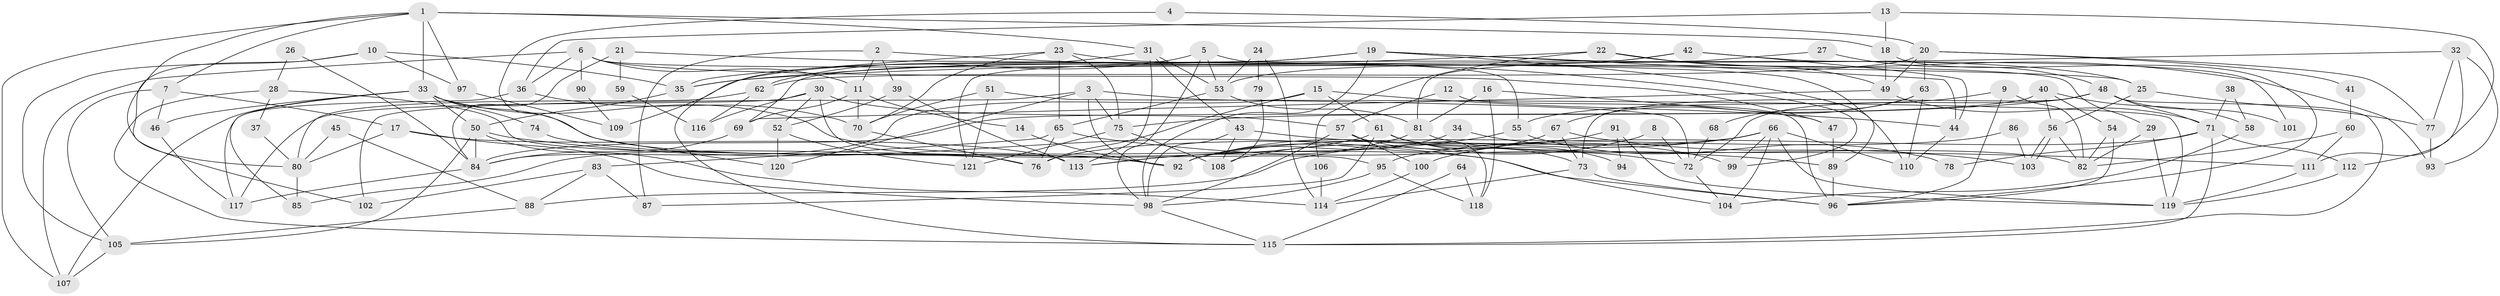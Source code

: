 // Generated by graph-tools (version 1.1) at 2025/50/03/09/25 03:50:04]
// undirected, 121 vertices, 242 edges
graph export_dot {
graph [start="1"]
  node [color=gray90,style=filled];
  1;
  2;
  3;
  4;
  5;
  6;
  7;
  8;
  9;
  10;
  11;
  12;
  13;
  14;
  15;
  16;
  17;
  18;
  19;
  20;
  21;
  22;
  23;
  24;
  25;
  26;
  27;
  28;
  29;
  30;
  31;
  32;
  33;
  34;
  35;
  36;
  37;
  38;
  39;
  40;
  41;
  42;
  43;
  44;
  45;
  46;
  47;
  48;
  49;
  50;
  51;
  52;
  53;
  54;
  55;
  56;
  57;
  58;
  59;
  60;
  61;
  62;
  63;
  64;
  65;
  66;
  67;
  68;
  69;
  70;
  71;
  72;
  73;
  74;
  75;
  76;
  77;
  78;
  79;
  80;
  81;
  82;
  83;
  84;
  85;
  86;
  87;
  88;
  89;
  90;
  91;
  92;
  93;
  94;
  95;
  96;
  97;
  98;
  99;
  100;
  101;
  102;
  103;
  104;
  105;
  106;
  107;
  108;
  109;
  110;
  111;
  112;
  113;
  114;
  115;
  116;
  117;
  118;
  119;
  120;
  121;
  1 -- 107;
  1 -- 18;
  1 -- 7;
  1 -- 31;
  1 -- 33;
  1 -- 80;
  1 -- 97;
  2 -- 11;
  2 -- 87;
  2 -- 39;
  2 -- 99;
  3 -- 75;
  3 -- 92;
  3 -- 72;
  3 -- 102;
  3 -- 120;
  4 -- 120;
  4 -- 20;
  5 -- 53;
  5 -- 98;
  5 -- 55;
  5 -- 62;
  6 -- 107;
  6 -- 47;
  6 -- 11;
  6 -- 29;
  6 -- 36;
  6 -- 90;
  7 -- 105;
  7 -- 17;
  7 -- 46;
  8 -- 72;
  8 -- 108;
  9 -- 82;
  9 -- 96;
  9 -- 55;
  10 -- 35;
  10 -- 102;
  10 -- 97;
  10 -- 105;
  11 -- 69;
  11 -- 14;
  11 -- 70;
  12 -- 57;
  12 -- 96;
  13 -- 36;
  13 -- 18;
  13 -- 111;
  14 -- 92;
  15 -- 84;
  15 -- 76;
  15 -- 44;
  15 -- 61;
  16 -- 118;
  16 -- 81;
  16 -- 47;
  17 -- 80;
  17 -- 98;
  17 -- 113;
  18 -- 49;
  18 -- 96;
  19 -- 25;
  19 -- 98;
  19 -- 44;
  19 -- 69;
  19 -- 89;
  19 -- 109;
  20 -- 62;
  20 -- 49;
  20 -- 41;
  20 -- 63;
  20 -- 77;
  21 -- 25;
  21 -- 84;
  21 -- 59;
  22 -- 49;
  22 -- 35;
  22 -- 93;
  22 -- 106;
  23 -- 70;
  23 -- 110;
  23 -- 35;
  23 -- 65;
  23 -- 75;
  24 -- 53;
  24 -- 114;
  24 -- 79;
  25 -- 56;
  25 -- 77;
  26 -- 84;
  26 -- 28;
  27 -- 81;
  27 -- 48;
  28 -- 115;
  28 -- 76;
  28 -- 37;
  29 -- 82;
  29 -- 119;
  30 -- 52;
  30 -- 57;
  30 -- 95;
  30 -- 116;
  30 -- 117;
  31 -- 113;
  31 -- 43;
  31 -- 53;
  31 -- 115;
  32 -- 112;
  32 -- 93;
  32 -- 35;
  32 -- 77;
  33 -- 50;
  33 -- 46;
  33 -- 74;
  33 -- 85;
  33 -- 92;
  33 -- 104;
  33 -- 107;
  34 -- 99;
  34 -- 92;
  35 -- 50;
  36 -- 117;
  36 -- 70;
  37 -- 80;
  38 -- 58;
  38 -- 71;
  39 -- 113;
  39 -- 52;
  40 -- 54;
  40 -- 84;
  40 -- 56;
  40 -- 58;
  41 -- 60;
  42 -- 44;
  42 -- 53;
  42 -- 101;
  42 -- 121;
  43 -- 98;
  43 -- 108;
  43 -- 111;
  44 -- 110;
  45 -- 88;
  45 -- 80;
  46 -- 117;
  47 -- 89;
  48 -- 75;
  48 -- 115;
  48 -- 71;
  48 -- 72;
  48 -- 73;
  48 -- 101;
  49 -- 69;
  49 -- 71;
  50 -- 96;
  50 -- 84;
  50 -- 105;
  50 -- 114;
  51 -- 70;
  51 -- 119;
  51 -- 121;
  52 -- 121;
  52 -- 120;
  53 -- 65;
  53 -- 81;
  54 -- 96;
  54 -- 82;
  55 -- 78;
  55 -- 113;
  56 -- 103;
  56 -- 103;
  56 -- 82;
  57 -- 98;
  57 -- 100;
  57 -- 73;
  58 -- 104;
  59 -- 116;
  60 -- 111;
  60 -- 82;
  61 -- 72;
  61 -- 85;
  61 -- 87;
  61 -- 94;
  61 -- 118;
  62 -- 80;
  62 -- 116;
  63 -- 110;
  63 -- 67;
  63 -- 68;
  64 -- 118;
  64 -- 115;
  65 -- 76;
  65 -- 83;
  65 -- 89;
  66 -- 119;
  66 -- 104;
  66 -- 76;
  66 -- 88;
  66 -- 99;
  66 -- 100;
  66 -- 110;
  67 -- 73;
  67 -- 92;
  67 -- 103;
  68 -- 72;
  69 -- 84;
  70 -- 76;
  71 -- 95;
  71 -- 78;
  71 -- 112;
  71 -- 115;
  72 -- 104;
  73 -- 96;
  73 -- 114;
  74 -- 92;
  75 -- 121;
  75 -- 108;
  77 -- 93;
  79 -- 108;
  80 -- 85;
  81 -- 113;
  81 -- 82;
  83 -- 88;
  83 -- 87;
  83 -- 102;
  84 -- 117;
  86 -- 92;
  86 -- 103;
  88 -- 105;
  89 -- 96;
  90 -- 109;
  91 -- 92;
  91 -- 119;
  91 -- 94;
  95 -- 98;
  95 -- 118;
  97 -- 109;
  98 -- 115;
  100 -- 114;
  105 -- 107;
  106 -- 114;
  111 -- 119;
  112 -- 119;
}
